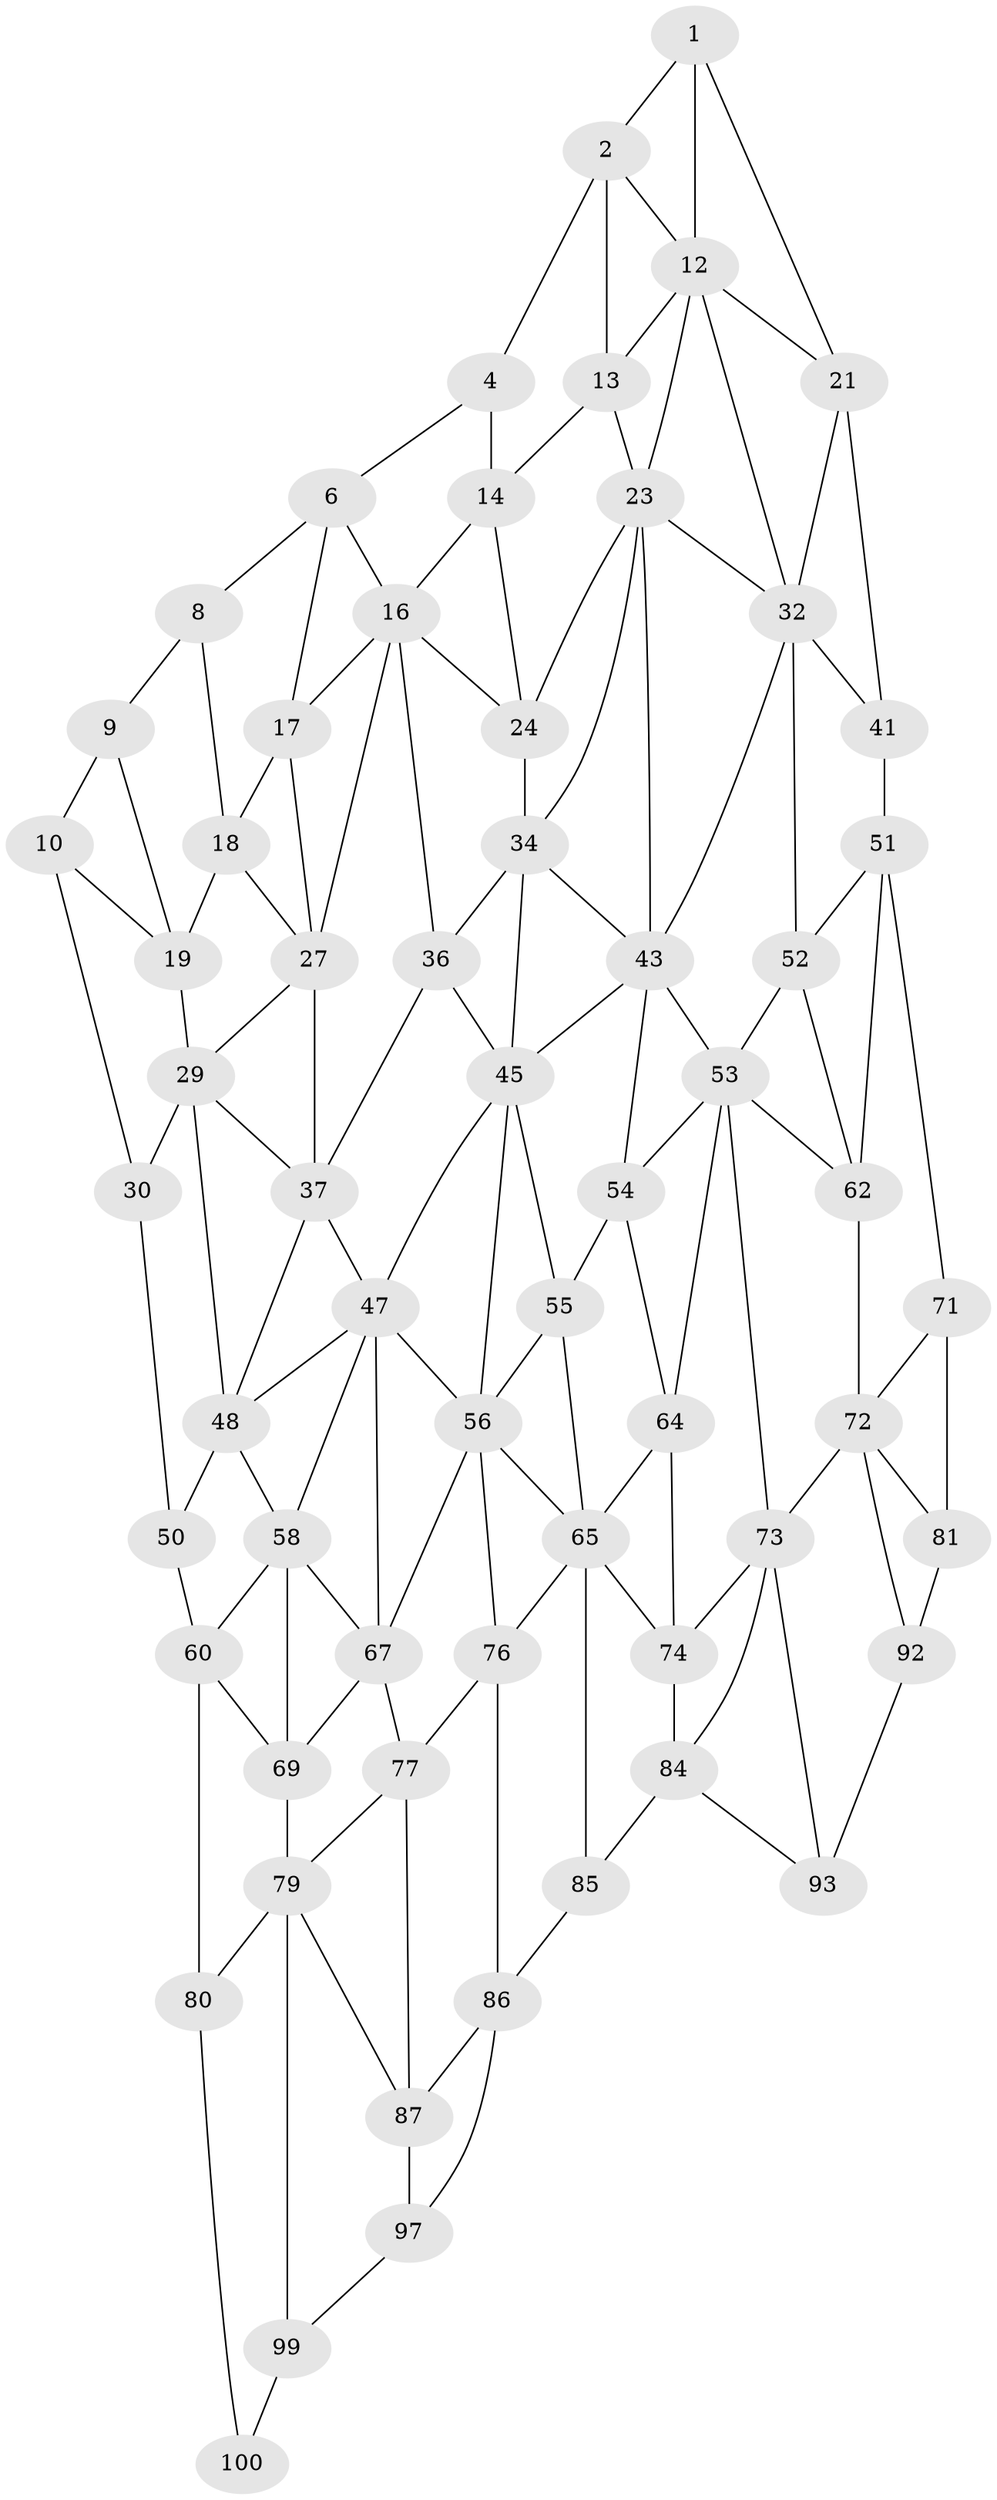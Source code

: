 // original degree distribution, {2: 0.04, 3: 0.32, 4: 0.64}
// Generated by graph-tools (version 1.1) at 2025/11/02/21/25 10:11:12]
// undirected, 61 vertices, 128 edges
graph export_dot {
graph [start="1"]
  node [color=gray90,style=filled];
  1 [super="+11"];
  2 [super="+3"];
  4 [super="+5"];
  6 [super="+7"];
  8;
  9;
  10 [super="+20"];
  12 [super="+22"];
  13;
  14 [super="+15"];
  16 [super="+26"];
  17;
  18;
  19;
  21 [super="+31"];
  23 [super="+33"];
  24 [super="+25"];
  27 [super="+28"];
  29 [super="+39"];
  30 [super="+40"];
  32 [super="+42"];
  34 [super="+35"];
  36;
  37 [super="+38"];
  41;
  43 [super="+44"];
  45 [super="+46"];
  47 [super="+57"];
  48 [super="+49"];
  50;
  51 [super="+61"];
  52;
  53 [super="+63"];
  54;
  55;
  56 [super="+66"];
  58 [super="+59"];
  60 [super="+70"];
  62;
  64;
  65 [super="+75"];
  67 [super="+68"];
  69;
  71;
  72 [super="+82"];
  73 [super="+83"];
  74;
  76;
  77 [super="+78"];
  79 [super="+89"];
  80 [super="+90"];
  81 [super="+91"];
  84 [super="+94"];
  85 [super="+95"];
  86 [super="+96"];
  87 [super="+88"];
  92;
  93;
  97 [super="+98"];
  99;
  100;
  1 -- 2;
  1 -- 12;
  1 -- 21;
  2 -- 12;
  2 -- 4;
  2 -- 13;
  4 -- 14 [weight=2];
  4 -- 6;
  6 -- 16;
  6 -- 8;
  6 -- 17;
  8 -- 18;
  8 -- 9;
  9 -- 19;
  9 -- 10;
  10 -- 19;
  10 -- 30;
  12 -- 13;
  12 -- 32;
  12 -- 21;
  12 -- 23;
  13 -- 23;
  13 -- 14;
  14 -- 24 [weight=2];
  14 -- 16;
  16 -- 17;
  16 -- 27;
  16 -- 36;
  16 -- 24;
  17 -- 27;
  17 -- 18;
  18 -- 19;
  18 -- 27;
  19 -- 29;
  21 -- 32;
  21 -- 41;
  23 -- 24;
  23 -- 32;
  23 -- 34;
  23 -- 43;
  24 -- 34 [weight=2];
  27 -- 37 [weight=2];
  27 -- 29;
  29 -- 30 [weight=2];
  29 -- 48;
  29 -- 37;
  30 -- 50;
  32 -- 41;
  32 -- 43;
  32 -- 52;
  34 -- 43;
  34 -- 36;
  34 -- 45;
  36 -- 37;
  36 -- 45;
  37 -- 47;
  37 -- 48;
  41 -- 51;
  43 -- 53;
  43 -- 45;
  43 -- 54;
  45 -- 55;
  45 -- 56;
  45 -- 47;
  47 -- 48;
  47 -- 56;
  47 -- 58;
  47 -- 67;
  48 -- 58 [weight=2];
  48 -- 50;
  50 -- 60;
  51 -- 52;
  51 -- 62;
  51 -- 71;
  52 -- 62;
  52 -- 53;
  53 -- 54;
  53 -- 64;
  53 -- 73;
  53 -- 62;
  54 -- 64;
  54 -- 55;
  55 -- 65;
  55 -- 56;
  56 -- 65;
  56 -- 67;
  56 -- 76;
  58 -- 67;
  58 -- 60;
  58 -- 69;
  60 -- 80;
  60 -- 69;
  62 -- 72;
  64 -- 74;
  64 -- 65;
  65 -- 74;
  65 -- 76;
  65 -- 85;
  67 -- 77 [weight=2];
  67 -- 69;
  69 -- 79;
  71 -- 81;
  71 -- 72;
  72 -- 73 [weight=2];
  72 -- 81;
  72 -- 92;
  73 -- 74;
  73 -- 84;
  73 -- 93;
  74 -- 84;
  76 -- 86;
  76 -- 77;
  77 -- 87 [weight=2];
  77 -- 79;
  79 -- 80 [weight=2];
  79 -- 99;
  79 -- 87;
  80 -- 100;
  81 -- 92;
  84 -- 85 [weight=2];
  84 -- 93;
  85 -- 86 [weight=2];
  86 -- 87;
  86 -- 97;
  87 -- 97 [weight=2];
  92 -- 93;
  97 -- 99;
  99 -- 100;
}
